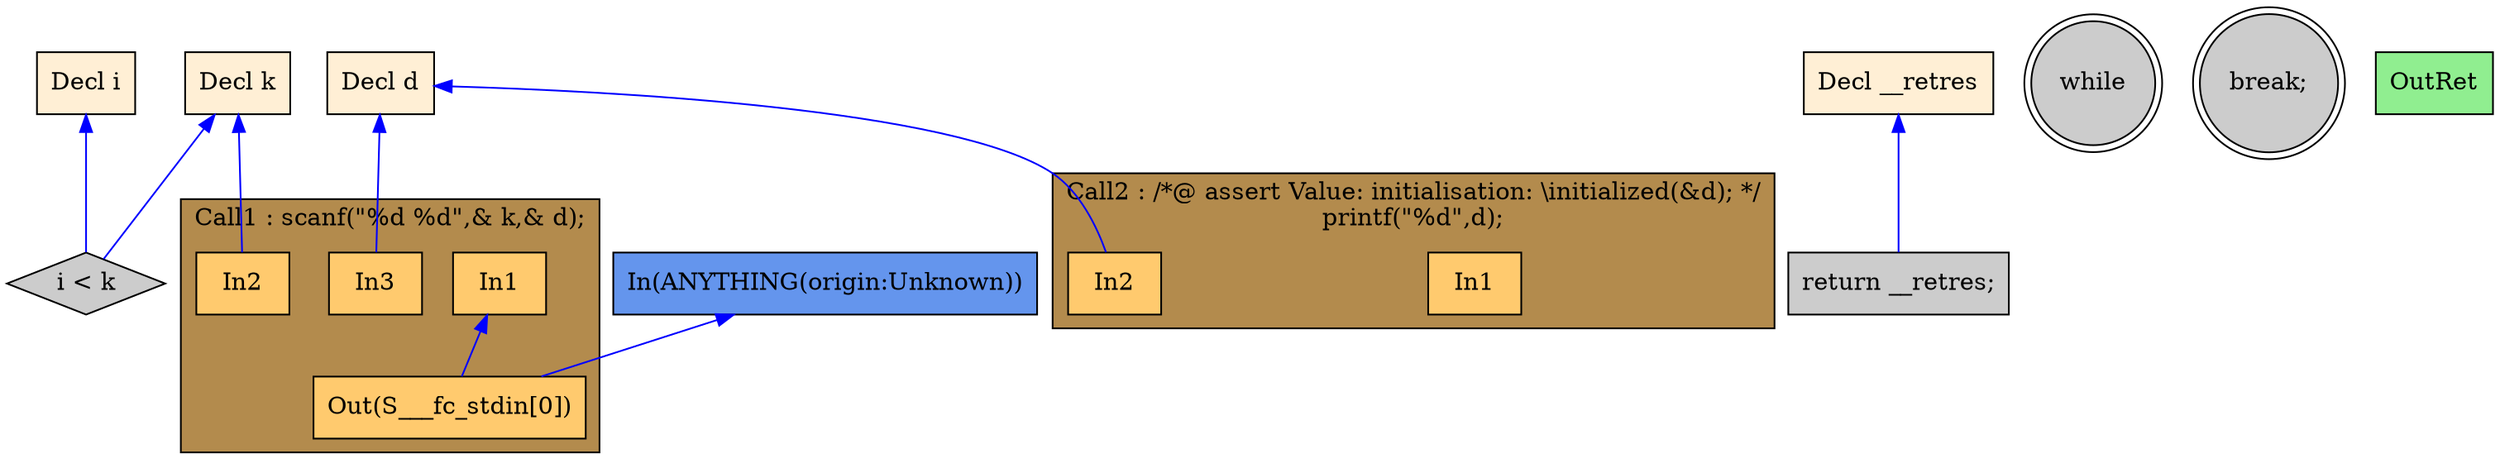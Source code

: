 digraph G {
  rankdir=TB;
  node [style="filled", ];
  2 [label="Decl i", fillcolor="#FFEFD5", shape=box, ];
  3 [label="Decl k", fillcolor="#FFEFD5", shape=box, ];
  4 [label="Decl d", fillcolor="#FFEFD5", shape=box, ];
  5 [label="Decl __retres", fillcolor="#FFEFD5", shape=box, ];
  7 [label="In1", fillcolor="#FFCA6E", shape=box, ];
  8 [label="In2", fillcolor="#FFCA6E", shape=box, ];
  9 [label="In3", fillcolor="#FFCA6E", shape=box, ];
  10 [label="Out(S___fc_stdin[0])", fillcolor="#FFCA6E", shape=box, ];
  12 [label="In1", fillcolor="#FFCA6E", shape=box, ];
  13 [label="In2", fillcolor="#FFCA6E", shape=box, ];
  14 [label="while", fillcolor="#CCCCCC", shape=doublecircle, ];
  15 [label="i < k", fillcolor="#CCCCCC", shape=diamond, ];
  16 [label="break;", fillcolor="#CCCCCC", shape=doublecircle, ];
  17 [label="return __retres;", fillcolor="#CCCCCC", shape=box, ];
  18 [label="OutRet", fillcolor="#90EE90", shape=box, ];
  19 [label="In(ANYTHING(origin:Unknown))", fillcolor="#6495ED", shape=box, ];
  
  subgraph cluster_Call1 { label="Call1 : scanf(\"%d %d\",& k,& d);";
                           fillcolor="#B38B4D"; style="filled"; 10;9;8;7;
     };
  subgraph cluster_Call2 { label="Call2 : /*@ assert Value: initialisation: \\initialized(&d); */\nprintf(\"%d\",d);";
                           fillcolor="#B38B4D"; style="filled"; 13;12;
     };
  
  edge [dir=back, ];
  3 -> 8 [color="#0000FF", ];
  4 -> 9 [color="#0000FF", ];
  7 -> 10 [color="#0000FF", ];
  19 -> 10 [color="#0000FF", ];
  4 -> 13 [color="#0000FF", ];
  2 -> 15 [color="#0000FF", ];
  3 -> 15 [color="#0000FF", ];
  5 -> 17 [color="#0000FF", ];
  
  }